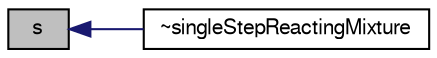 digraph "s"
{
  bgcolor="transparent";
  edge [fontname="FreeSans",fontsize="10",labelfontname="FreeSans",labelfontsize="10"];
  node [fontname="FreeSans",fontsize="10",shape=record];
  rankdir="LR";
  Node109 [label="s",height=0.2,width=0.4,color="black", fillcolor="grey75", style="filled", fontcolor="black"];
  Node109 -> Node110 [dir="back",color="midnightblue",fontsize="10",style="solid",fontname="FreeSans"];
  Node110 [label="~singleStepReactingMixture",height=0.2,width=0.4,color="black",URL="$a30154.html#a9570e7b1bec33eaa23d8fdc24ba03ff8",tooltip="Destructor. "];
}
